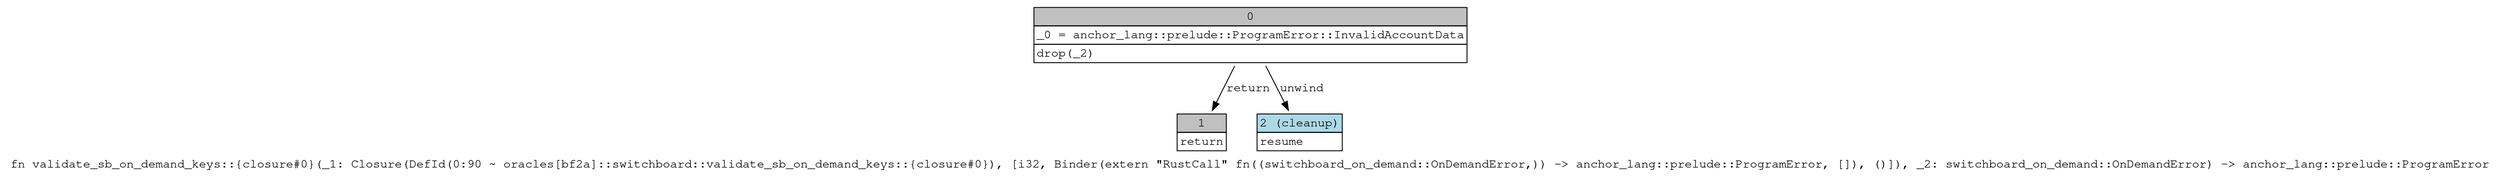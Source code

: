 digraph Mir_0_90 {
    graph [fontname="Courier, monospace"];
    node [fontname="Courier, monospace"];
    edge [fontname="Courier, monospace"];
    label=<fn validate_sb_on_demand_keys::{closure#0}(_1: Closure(DefId(0:90 ~ oracles[bf2a]::switchboard::validate_sb_on_demand_keys::{closure#0}), [i32, Binder(extern &quot;RustCall&quot; fn((switchboard_on_demand::OnDemandError,)) -&gt; anchor_lang::prelude::ProgramError, []), ()]), _2: switchboard_on_demand::OnDemandError) -&gt; anchor_lang::prelude::ProgramError<br align="left"/>>;
    bb0__0_90 [shape="none", label=<<table border="0" cellborder="1" cellspacing="0"><tr><td bgcolor="gray" align="center" colspan="1">0</td></tr><tr><td align="left" balign="left">_0 = anchor_lang::prelude::ProgramError::InvalidAccountData<br/></td></tr><tr><td align="left">drop(_2)</td></tr></table>>];
    bb1__0_90 [shape="none", label=<<table border="0" cellborder="1" cellspacing="0"><tr><td bgcolor="gray" align="center" colspan="1">1</td></tr><tr><td align="left">return</td></tr></table>>];
    bb2__0_90 [shape="none", label=<<table border="0" cellborder="1" cellspacing="0"><tr><td bgcolor="lightblue" align="center" colspan="1">2 (cleanup)</td></tr><tr><td align="left">resume</td></tr></table>>];
    bb0__0_90 -> bb1__0_90 [label="return"];
    bb0__0_90 -> bb2__0_90 [label="unwind"];
}
